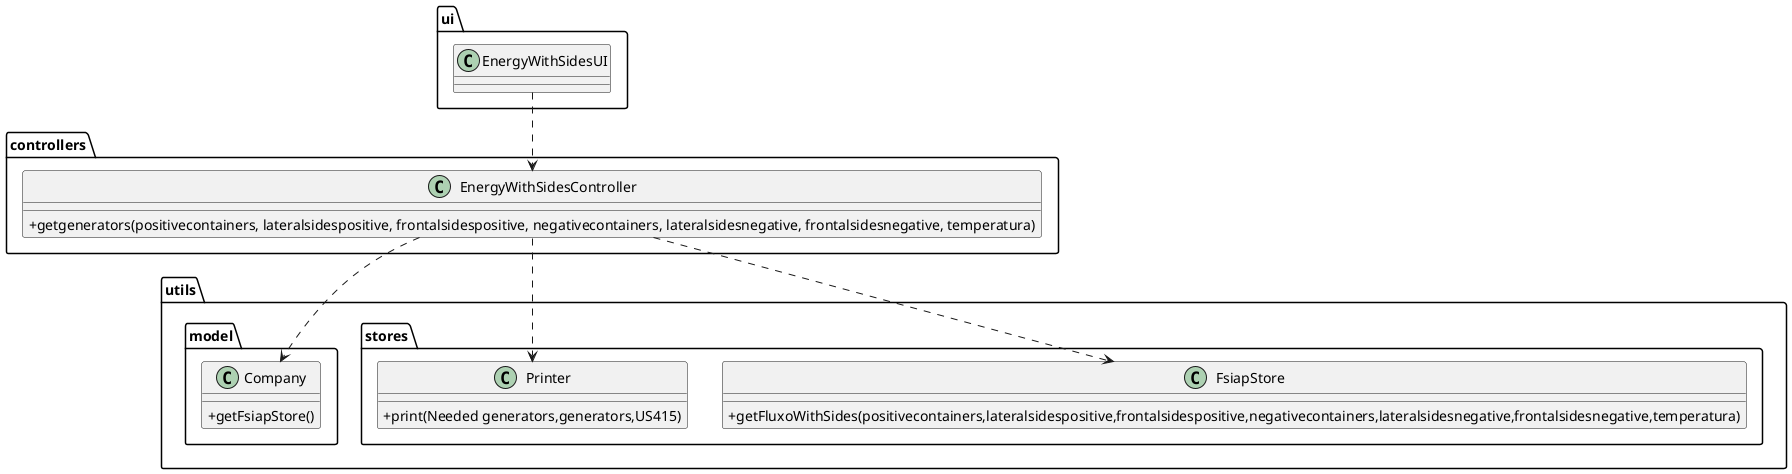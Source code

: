 @startuml
'https://plantuml.com/class-diagram

skinparam classAttributeIconSize 0

package "ui" {
class EnergyWithSidesUI{
}
}

package "controllers" {
class EnergyWithSidesController{
+getgenerators(positivecontainers, lateralsidespositive, frontalsidespositive, negativecontainers, lateralsidesnegative, frontalsidesnegative, temperatura)
}
}
package utils{
package "stores"{
class FsiapStore{
+getFluxoWithSides(positivecontainers,lateralsidespositive,frontalsidespositive,negativecontainers,lateralsidesnegative,frontalsidesnegative,temperatura)
}

class Printer{
+print(Needed generators,generators,US415)
}
}
package "model"{
class Company{
+getFsiapStore()
}

}

EnergyWithSidesUI ..> EnergyWithSidesController
EnergyWithSidesController ..> Company
EnergyWithSidesController ..> FsiapStore
EnergyWithSidesController ..> Printer

@enduml